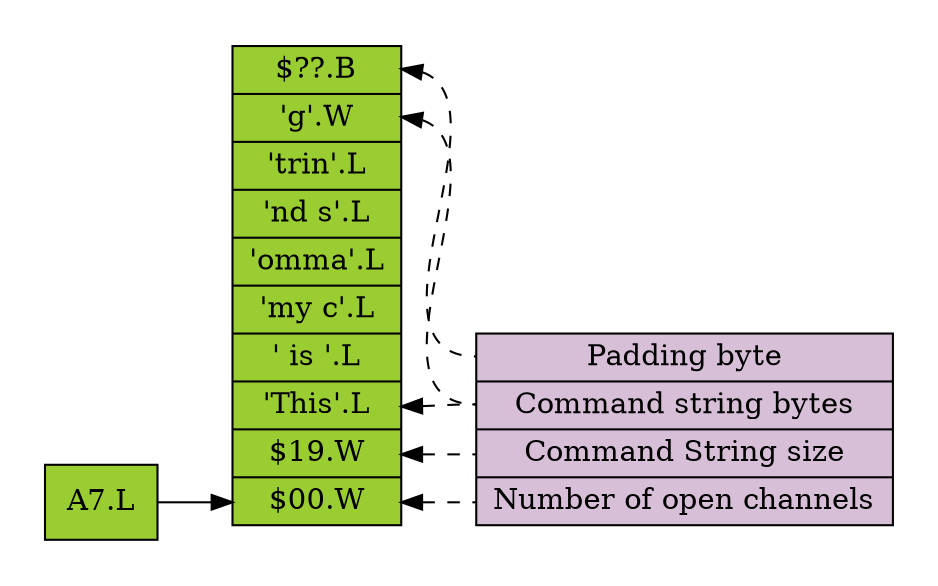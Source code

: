 digraph structs {
    rankdir=LR
    //label="EX With Command String Only";
    pad="0.3";
    //bgcolor=grey77;
    
    node [shape=record fillcolor=yellowgreen style=filled];
    structA7 [label="<f0> A7.L"];
    structS  [label="<pad> $??.B | <finish> 'g'.W | 'trin'.L | 'nd s'.L | 'omma'.L | 'my c'.L | ' is '.L | <start> 'This'.L | <cmd> $19.W | <ch> $00.W"];
    structP  [label="<pad> Padding byte | <string> Command string bytes |<cmd> Command String size | <ch> Number of open channels" style=filled fillcolor=thistle];
    structA7:f0 -> structS:ch;
    
    edge [style="dashed" dir=back];
    structS:cmd -> structP:cmd;
    structS:start -> structP:string
    structS:finish -> structP:string
    structS:pad -> structP:pad
    structS:ch -> structP:ch;
}
